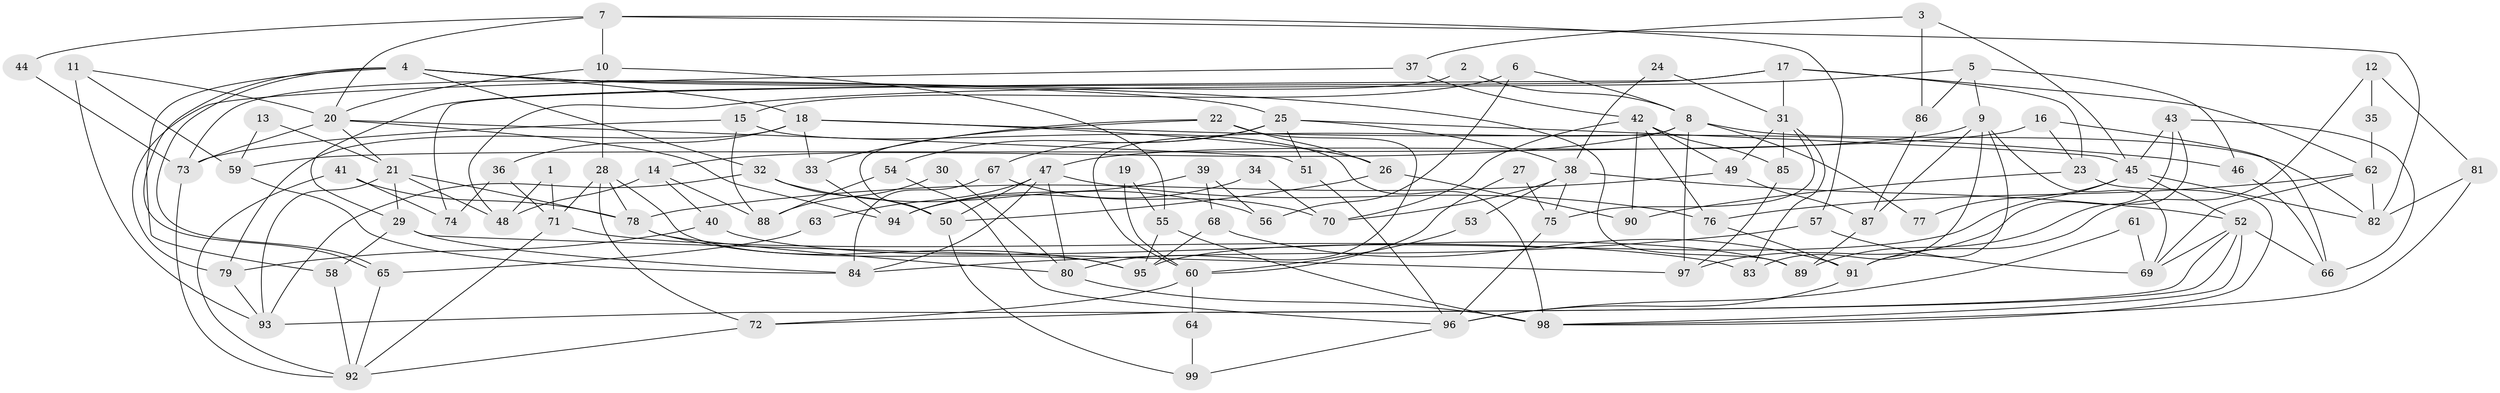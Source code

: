 // Generated by graph-tools (version 1.1) at 2025/26/03/09/25 03:26:16]
// undirected, 99 vertices, 198 edges
graph export_dot {
graph [start="1"]
  node [color=gray90,style=filled];
  1;
  2;
  3;
  4;
  5;
  6;
  7;
  8;
  9;
  10;
  11;
  12;
  13;
  14;
  15;
  16;
  17;
  18;
  19;
  20;
  21;
  22;
  23;
  24;
  25;
  26;
  27;
  28;
  29;
  30;
  31;
  32;
  33;
  34;
  35;
  36;
  37;
  38;
  39;
  40;
  41;
  42;
  43;
  44;
  45;
  46;
  47;
  48;
  49;
  50;
  51;
  52;
  53;
  54;
  55;
  56;
  57;
  58;
  59;
  60;
  61;
  62;
  63;
  64;
  65;
  66;
  67;
  68;
  69;
  70;
  71;
  72;
  73;
  74;
  75;
  76;
  77;
  78;
  79;
  80;
  81;
  82;
  83;
  84;
  85;
  86;
  87;
  88;
  89;
  90;
  91;
  92;
  93;
  94;
  95;
  96;
  97;
  98;
  99;
  1 -- 48;
  1 -- 71;
  2 -- 73;
  2 -- 8;
  3 -- 45;
  3 -- 37;
  3 -- 86;
  4 -- 25;
  4 -- 65;
  4 -- 65;
  4 -- 18;
  4 -- 32;
  4 -- 58;
  4 -- 89;
  5 -- 9;
  5 -- 86;
  5 -- 46;
  5 -- 48;
  6 -- 8;
  6 -- 56;
  6 -- 15;
  7 -- 20;
  7 -- 57;
  7 -- 10;
  7 -- 44;
  7 -- 82;
  8 -- 14;
  8 -- 82;
  8 -- 60;
  8 -- 77;
  8 -- 97;
  9 -- 91;
  9 -- 87;
  9 -- 47;
  9 -- 69;
  9 -- 83;
  10 -- 20;
  10 -- 28;
  10 -- 55;
  11 -- 59;
  11 -- 93;
  11 -- 20;
  12 -- 81;
  12 -- 91;
  12 -- 35;
  13 -- 21;
  13 -- 59;
  14 -- 48;
  14 -- 40;
  14 -- 88;
  15 -- 98;
  15 -- 73;
  15 -- 88;
  16 -- 23;
  16 -- 66;
  16 -- 59;
  17 -- 31;
  17 -- 23;
  17 -- 29;
  17 -- 62;
  17 -- 74;
  18 -- 46;
  18 -- 26;
  18 -- 33;
  18 -- 36;
  18 -- 79;
  19 -- 55;
  19 -- 60;
  20 -- 73;
  20 -- 21;
  20 -- 51;
  20 -- 94;
  21 -- 78;
  21 -- 29;
  21 -- 48;
  21 -- 93;
  22 -- 80;
  22 -- 50;
  22 -- 26;
  22 -- 33;
  23 -- 90;
  23 -- 98;
  24 -- 31;
  24 -- 38;
  25 -- 45;
  25 -- 38;
  25 -- 51;
  25 -- 54;
  25 -- 67;
  26 -- 50;
  26 -- 90;
  27 -- 75;
  27 -- 60;
  28 -- 78;
  28 -- 71;
  28 -- 72;
  28 -- 95;
  29 -- 58;
  29 -- 84;
  29 -- 97;
  30 -- 80;
  30 -- 88;
  31 -- 75;
  31 -- 83;
  31 -- 49;
  31 -- 85;
  32 -- 93;
  32 -- 50;
  32 -- 56;
  33 -- 94;
  34 -- 70;
  34 -- 94;
  35 -- 62;
  36 -- 74;
  36 -- 71;
  37 -- 42;
  37 -- 79;
  38 -- 52;
  38 -- 70;
  38 -- 53;
  38 -- 75;
  39 -- 94;
  39 -- 68;
  39 -- 56;
  40 -- 79;
  40 -- 89;
  41 -- 78;
  41 -- 92;
  41 -- 74;
  42 -- 85;
  42 -- 76;
  42 -- 49;
  42 -- 70;
  42 -- 90;
  43 -- 97;
  43 -- 45;
  43 -- 66;
  43 -- 89;
  44 -- 73;
  45 -- 95;
  45 -- 82;
  45 -- 52;
  45 -- 77;
  46 -- 66;
  47 -- 50;
  47 -- 63;
  47 -- 76;
  47 -- 80;
  47 -- 84;
  49 -- 78;
  49 -- 87;
  50 -- 99;
  51 -- 96;
  52 -- 72;
  52 -- 66;
  52 -- 69;
  52 -- 93;
  52 -- 98;
  53 -- 60;
  54 -- 88;
  54 -- 96;
  55 -- 98;
  55 -- 95;
  57 -- 69;
  57 -- 84;
  58 -- 92;
  59 -- 84;
  60 -- 72;
  60 -- 64;
  61 -- 96;
  61 -- 69;
  62 -- 69;
  62 -- 76;
  62 -- 82;
  63 -- 65;
  64 -- 99;
  65 -- 92;
  67 -- 84;
  67 -- 70;
  68 -- 91;
  68 -- 95;
  71 -- 83;
  71 -- 92;
  72 -- 92;
  73 -- 92;
  75 -- 96;
  76 -- 91;
  78 -- 95;
  78 -- 80;
  79 -- 93;
  80 -- 98;
  81 -- 98;
  81 -- 82;
  85 -- 97;
  86 -- 87;
  87 -- 89;
  91 -- 96;
  96 -- 99;
}
